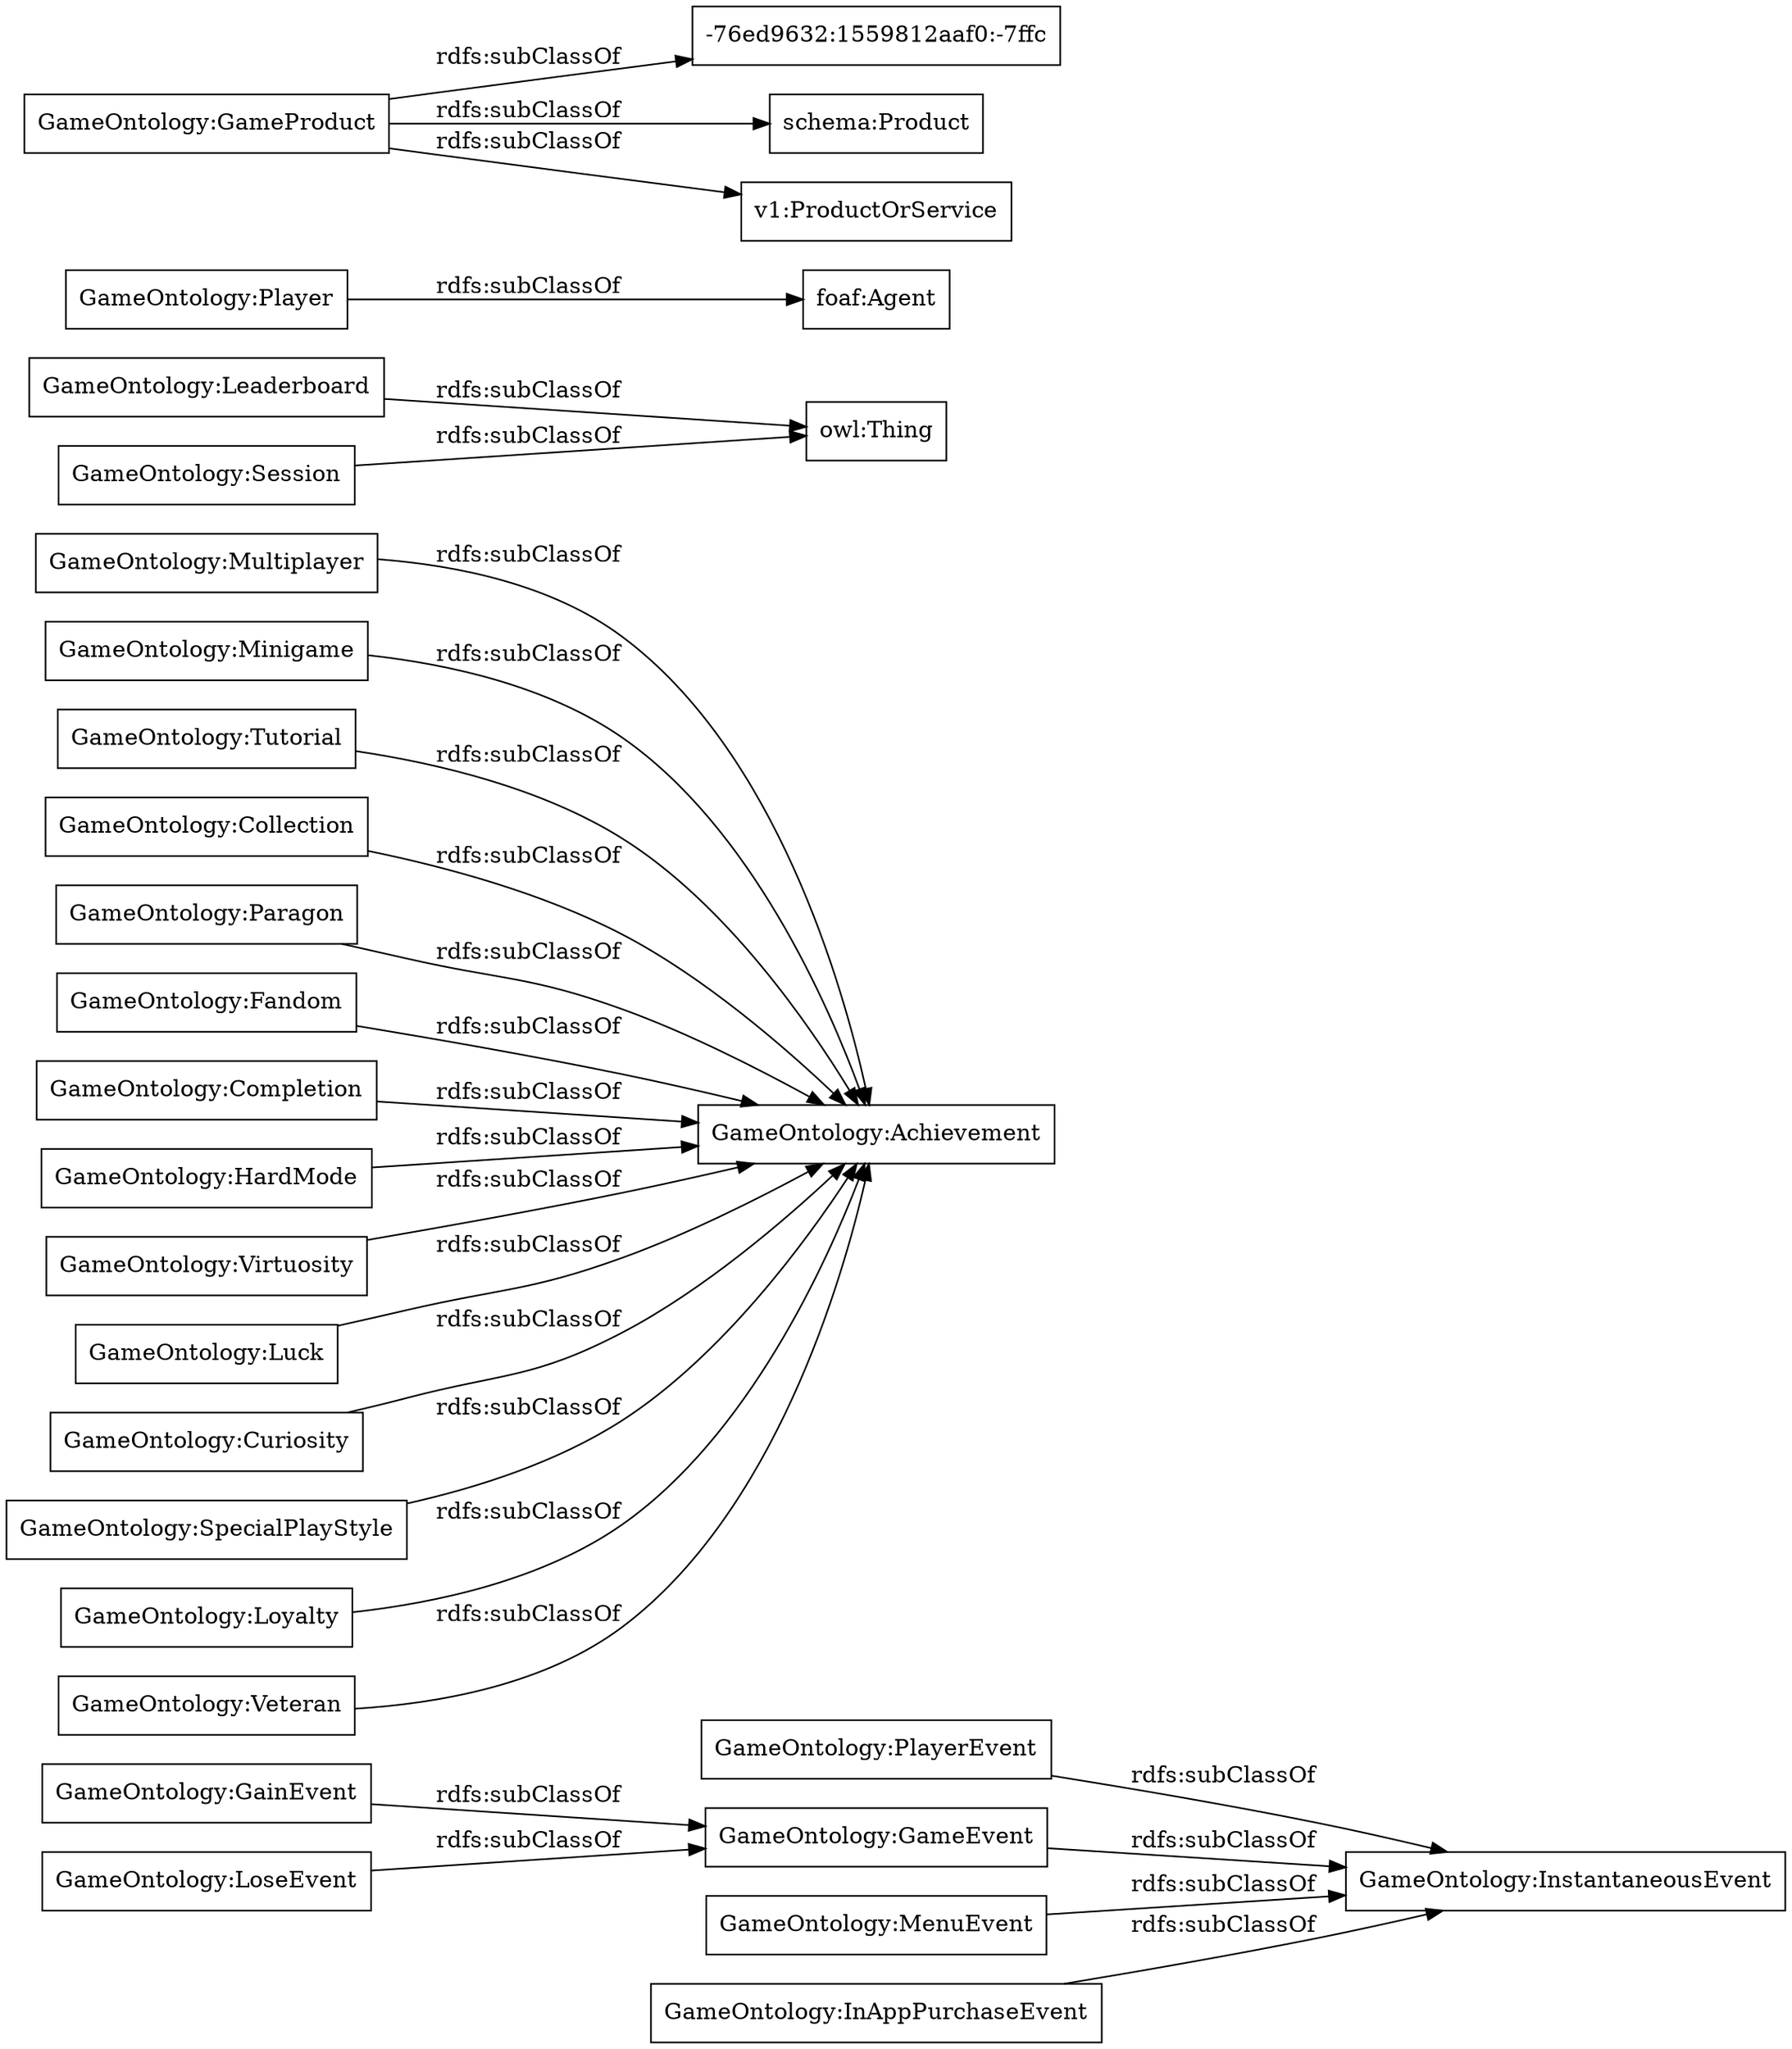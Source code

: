 digraph ar2dtool_diagram { 
rankdir=LR;
size="1000"
node [shape = rectangle, color="black"]; "GameOntology:PlayerEvent" "GameOntology:Multiplayer" "GameOntology:GameEvent" "GameOntology:Leaderboard" "GameOntology:Minigame" "foaf:Agent" "GameOntology:MenuEvent" "GameOntology:Tutorial" "GameOntology:Collection" "GameOntology:Paragon" "GameOntology:GameProduct" "GameOntology:Fandom" "-76ed9632:1559812aaf0:-7ffc" "schema:Product" "GameOntology:Completion" "GameOntology:InAppPurchaseEvent" "GameOntology:HardMode" "GameOntology:GainEvent" "GameOntology:Virtuosity" "owl:Thing" "GameOntology:LoseEvent" "GameOntology:Luck" "v1:ProductOrService" "GameOntology:Curiosity" "GameOntology:Session" "GameOntology:InstantaneousEvent" "GameOntology:SpecialPlayStyle" "GameOntology:Loyalty" "GameOntology:Player" "GameOntology:Achievement" "GameOntology:Veteran" ; /*classes style*/
	"GameOntology:Virtuosity" -> "GameOntology:Achievement" [ label = "rdfs:subClassOf" ];
	"GameOntology:Fandom" -> "GameOntology:Achievement" [ label = "rdfs:subClassOf" ];
	"GameOntology:Tutorial" -> "GameOntology:Achievement" [ label = "rdfs:subClassOf" ];
	"GameOntology:SpecialPlayStyle" -> "GameOntology:Achievement" [ label = "rdfs:subClassOf" ];
	"GameOntology:GameEvent" -> "GameOntology:InstantaneousEvent" [ label = "rdfs:subClassOf" ];
	"GameOntology:Minigame" -> "GameOntology:Achievement" [ label = "rdfs:subClassOf" ];
	"GameOntology:HardMode" -> "GameOntology:Achievement" [ label = "rdfs:subClassOf" ];
	"GameOntology:Loyalty" -> "GameOntology:Achievement" [ label = "rdfs:subClassOf" ];
	"GameOntology:MenuEvent" -> "GameOntology:InstantaneousEvent" [ label = "rdfs:subClassOf" ];
	"GameOntology:Paragon" -> "GameOntology:Achievement" [ label = "rdfs:subClassOf" ];
	"GameOntology:GainEvent" -> "GameOntology:GameEvent" [ label = "rdfs:subClassOf" ];
	"GameOntology:Luck" -> "GameOntology:Achievement" [ label = "rdfs:subClassOf" ];
	"GameOntology:InAppPurchaseEvent" -> "GameOntology:InstantaneousEvent" [ label = "rdfs:subClassOf" ];
	"GameOntology:Session" -> "owl:Thing" [ label = "rdfs:subClassOf" ];
	"GameOntology:Collection" -> "GameOntology:Achievement" [ label = "rdfs:subClassOf" ];
	"GameOntology:Completion" -> "GameOntology:Achievement" [ label = "rdfs:subClassOf" ];
	"GameOntology:Player" -> "foaf:Agent" [ label = "rdfs:subClassOf" ];
	"GameOntology:LoseEvent" -> "GameOntology:GameEvent" [ label = "rdfs:subClassOf" ];
	"GameOntology:GameProduct" -> "-76ed9632:1559812aaf0:-7ffc" [ label = "rdfs:subClassOf" ];
	"GameOntology:GameProduct" -> "schema:Product" [ label = "rdfs:subClassOf" ];
	"GameOntology:GameProduct" -> "v1:ProductOrService" [ label = "rdfs:subClassOf" ];
	"GameOntology:Veteran" -> "GameOntology:Achievement" [ label = "rdfs:subClassOf" ];
	"GameOntology:Leaderboard" -> "owl:Thing" [ label = "rdfs:subClassOf" ];
	"GameOntology:Multiplayer" -> "GameOntology:Achievement" [ label = "rdfs:subClassOf" ];
	"GameOntology:Curiosity" -> "GameOntology:Achievement" [ label = "rdfs:subClassOf" ];
	"GameOntology:PlayerEvent" -> "GameOntology:InstantaneousEvent" [ label = "rdfs:subClassOf" ];

}
